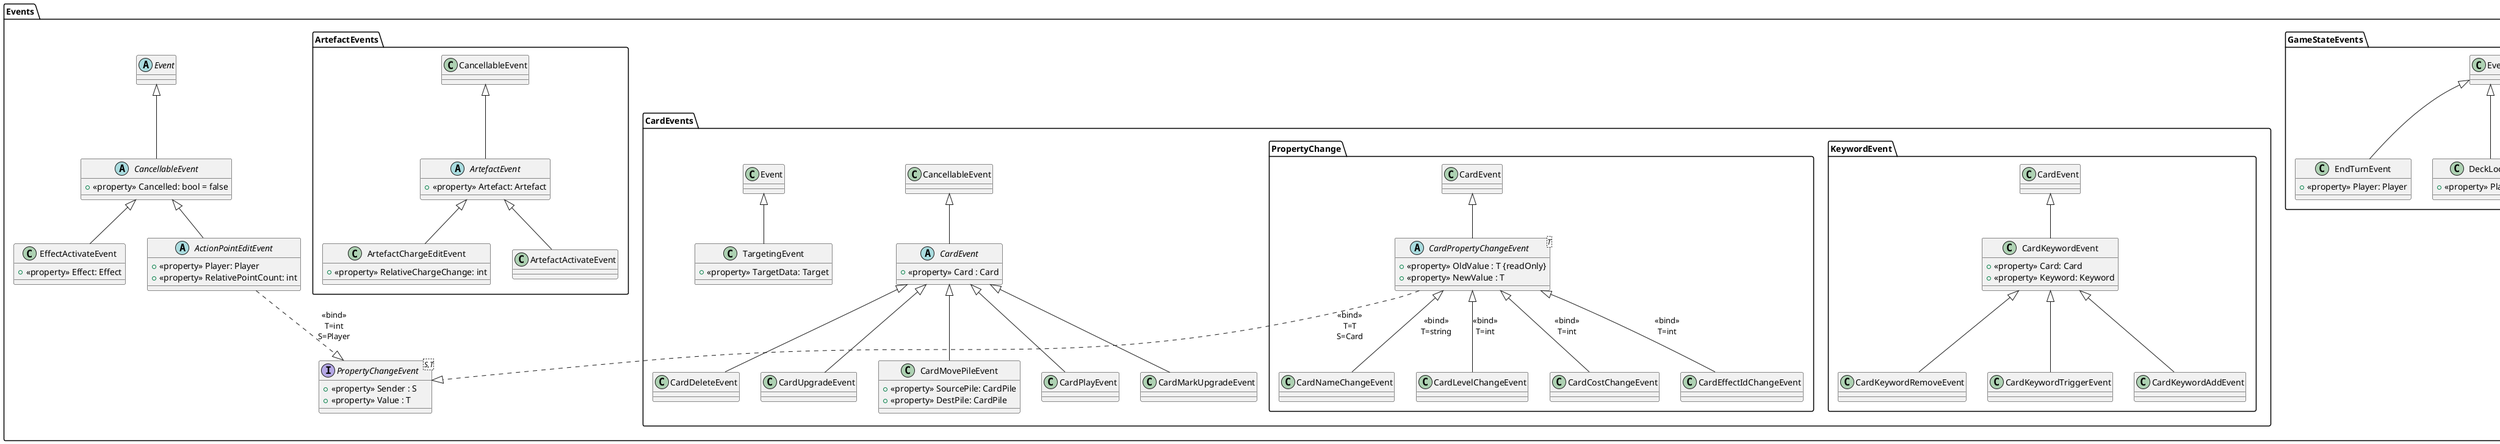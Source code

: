 ﻿@startuml
package Events{
abstract class Event
abstract class CancellableEvent extends Event{ 
 + <<property>> Cancelled: bool = false
}

class EffectActivateEvent extends CancellableEvent{
    + <<property>> Effect: Effect
}

interface PropertyChangeEvent<S,T>{
    + <<property>> Sender : S
    + <<property>> Value : T
}

abstract class ActionPointEditEvent extends CancellableEvent{
    + <<property>> Player: Player
    + <<property>> RelativePointCount: int
    
}

'implementation explicite seulement accesible via l'interface
ActionPointEditEvent ..|> PropertyChangeEvent : <<bind>>\nT=int\nS=Player


package GameStateEvents{

class StartTurnEvent extends Event{
+ <<property>> Player: Player
}

class EndTurnEvent extends Event{
+ <<property>> Player: Player
}
class DeckLoopEvent extends Event{
+ <<property>> Player: Player
}
}

package CardEvents{

abstract class CardEvent extends CancellableEvent{
 + <<property>> Card : Card
}

class TargetingEvent extends Event{
 + <<property>> TargetData: Target
}


class CardUpgradeEvent extends CardEvent
class CardMovePileEvent extends CardEvent{
 + <<property>> SourcePile: CardPile
 + <<property>> DestPile: CardPile
}

class CardPlayEvent extends CardEvent
class CardMarkUpgradeEvent extends CardEvent
class CardDeleteEvent extends CardEvent



package PropertyChange{
abstract class CardPropertyChangeEvent<T> extends CardEvent{
 + <<property>> OldValue : T {readOnly}
 + <<property>> NewValue : T
}
'implementation explicite seulement accesible via l'interface
CardPropertyChangeEvent ..|> PropertyChangeEvent : <<bind>>\nT=T\nS=Card

CardNameChangeEvent --u|> CardPropertyChangeEvent : <<bind>>\nT=string
CardLevelChangeEvent --u|> CardPropertyChangeEvent : <<bind>>\nT=int
CardCostChangeEvent --u|> CardPropertyChangeEvent : <<bind>>\nT=int
CardEffectIdChangeEvent --u|> CardPropertyChangeEvent : <<bind>>\nT=int

}

package KeywordEvent{
class CardKeywordEvent extends CardEvent{
    + <<property>> Card: Card
    + <<property>> Keyword: Keyword
}


class CardKeywordAddEvent extends CardKeywordEvent{
}
class CardKeywordRemoveEvent extends CardKeywordEvent{
}

class CardKeywordTriggerEvent extends CardKeywordEvent{
}

'keywordevents
} 
'CardEvents
}

package ArtefactEvents{

abstract class ArtefactEvent extends CancellableEvent{
    + <<property>> Artefact: Artefact
}

class ArtefactChargeEditEvent extends ArtefactEvent{
    + <<property>> RelativeChargeChange: int
}


class ArtefactActivateEvent extends ArtefactEvent

}

'Events
}
@enduml